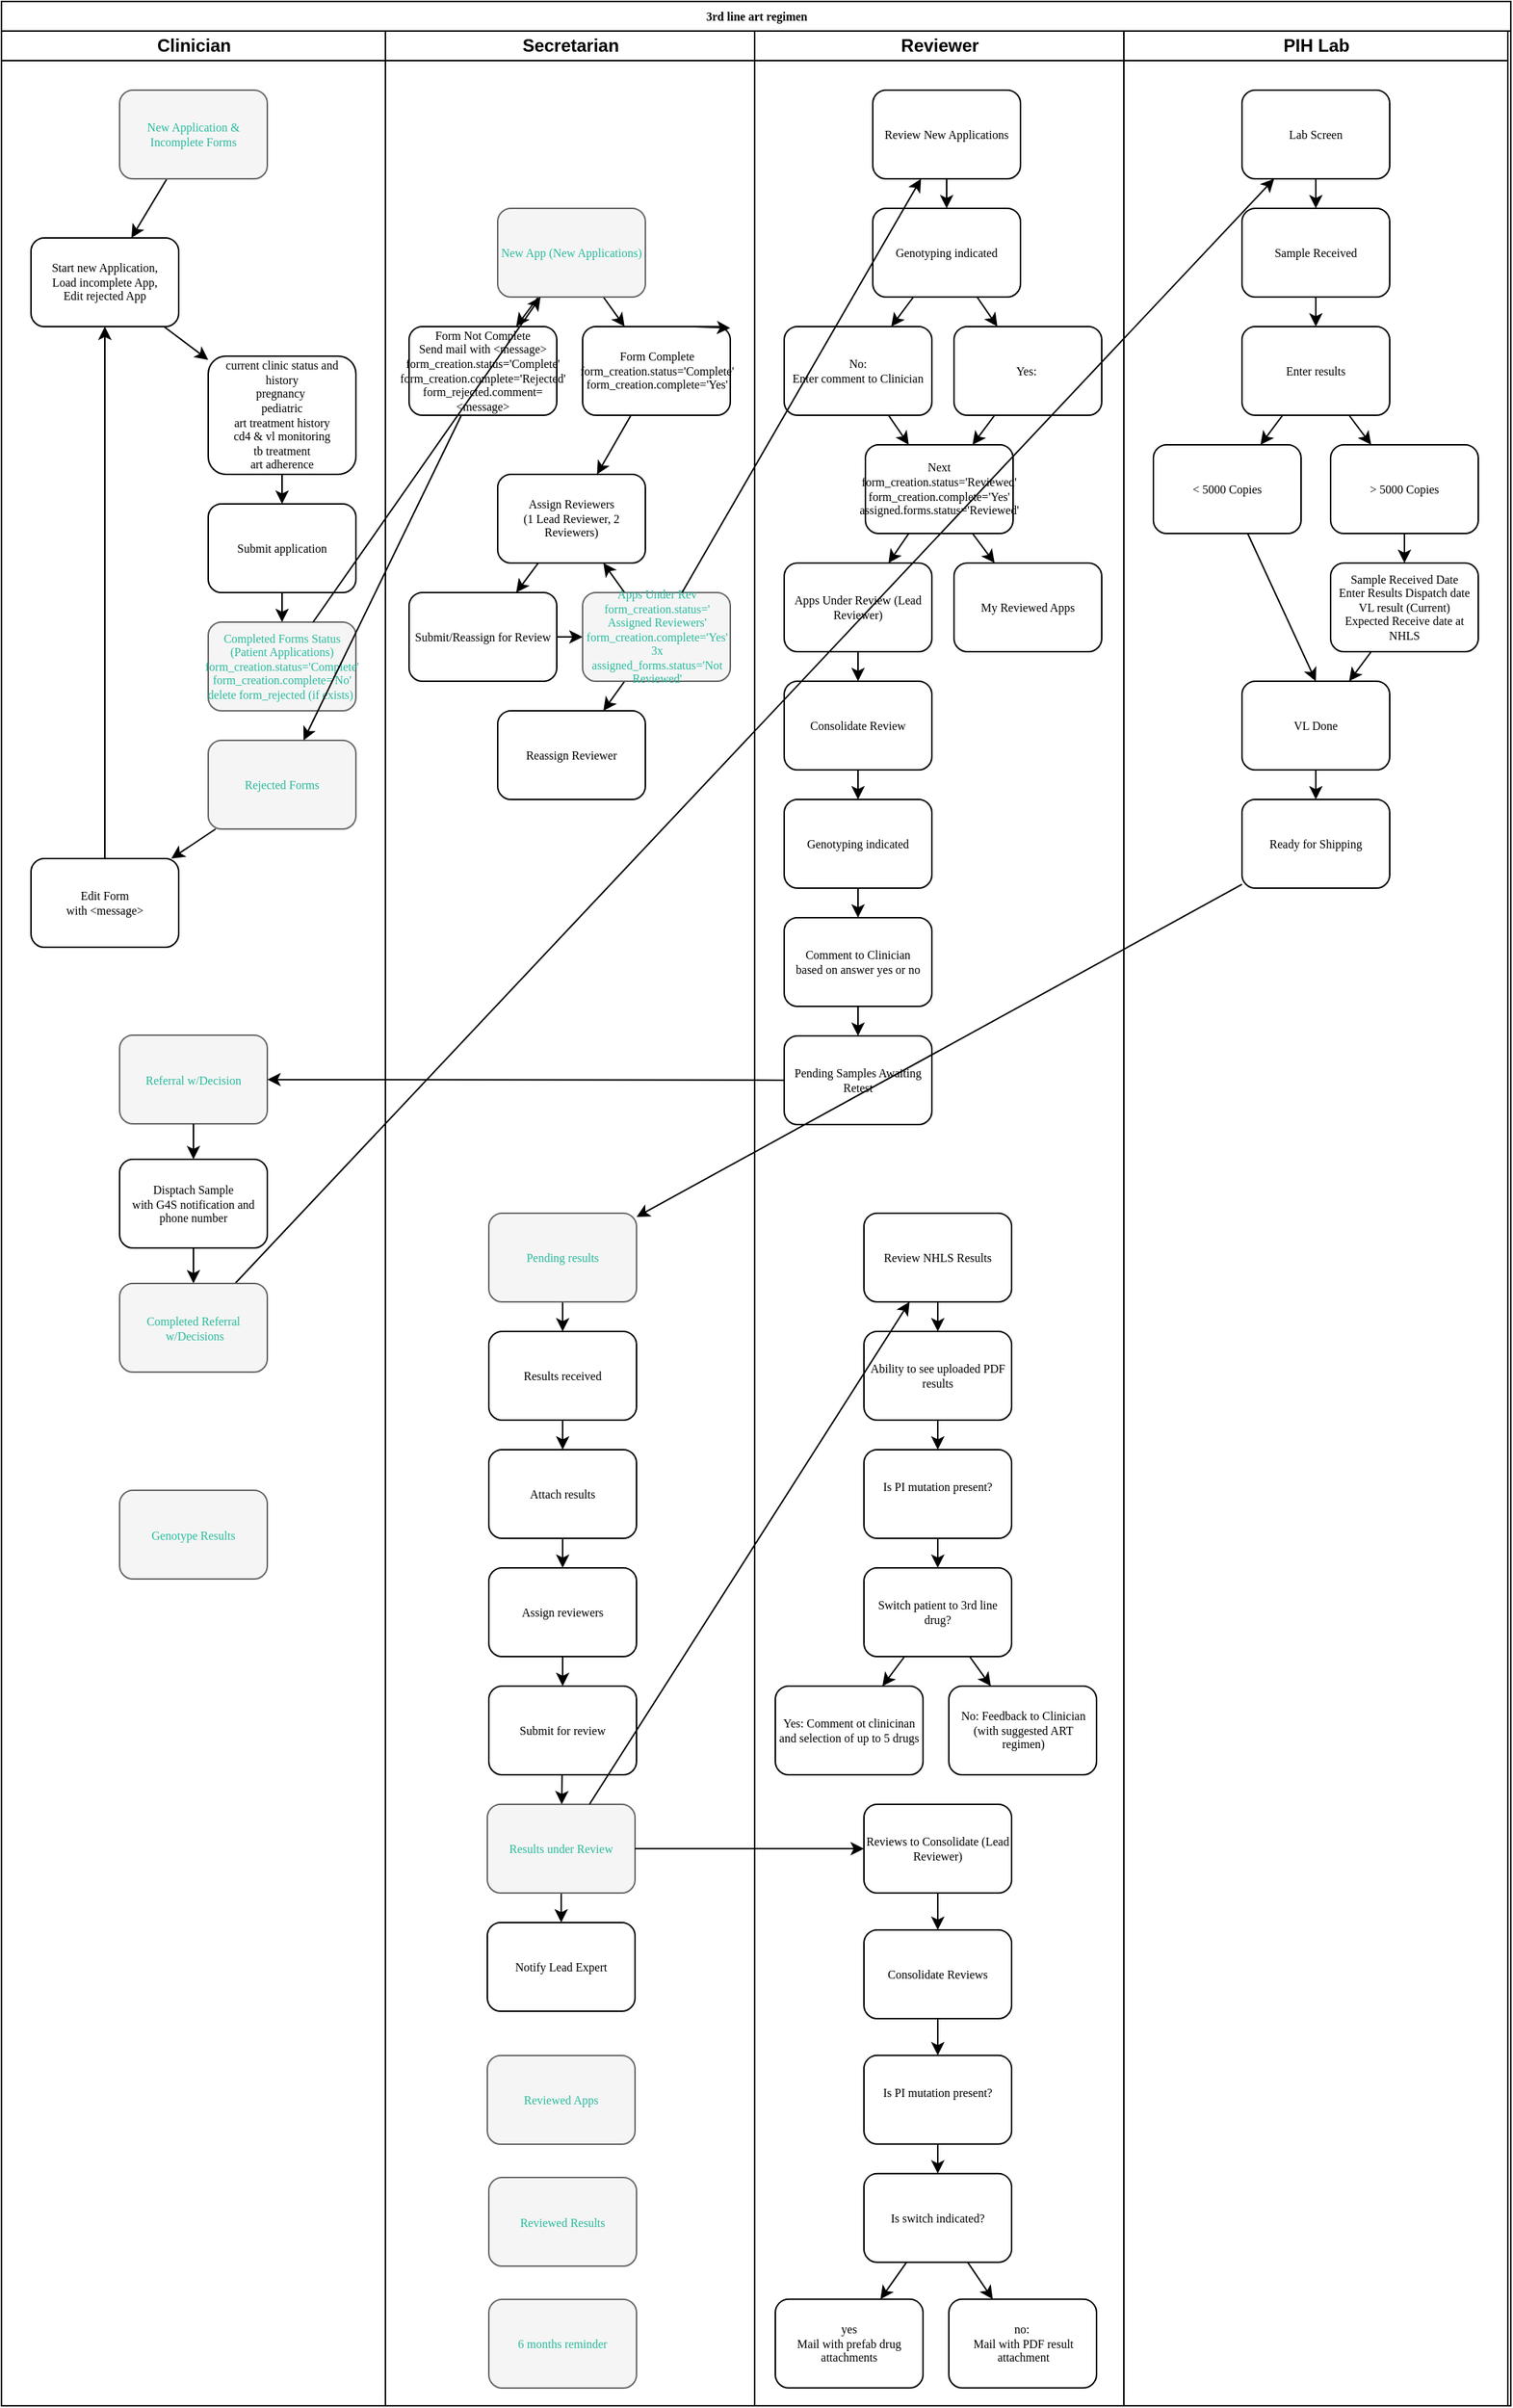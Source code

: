<mxfile version="10.6.5" type="device"><diagram name="Page-1" id="74e2e168-ea6b-b213-b513-2b3c1d86103e"><mxGraphModel dx="1030" dy="831" grid="1" gridSize="10" guides="1" tooltips="1" connect="1" arrows="1" fold="1" page="1" pageScale="1" pageWidth="1169" pageHeight="827" background="#ffffff" math="0" shadow="0"><root><mxCell id="0"/><mxCell id="1" parent="0"/><mxCell id="77e6c97f196da883-1" value="3rd line art regimen" style="swimlane;html=1;childLayout=stackLayout;startSize=20;rounded=0;shadow=0;labelBackgroundColor=none;strokeColor=#000000;strokeWidth=1;fillColor=#ffffff;fontFamily=Verdana;fontSize=8;fontColor=#000000;align=center;" parent="1" vertex="1"><mxGeometry x="12" y="14" width="1022" height="1627" as="geometry"/></mxCell><mxCell id="77e6c97f196da883-2" value="Clinician" style="swimlane;html=1;startSize=20;fontColor=#000000;" parent="77e6c97f196da883-1" vertex="1"><mxGeometry y="20" width="260" height="1607" as="geometry"/></mxCell><mxCell id="GczXTfIExfmwUcW1Tq5g-2" value="" style="rounded=0;orthogonalLoop=1;jettySize=auto;html=1;" edge="1" parent="77e6c97f196da883-2" source="77e6c97f196da883-8" target="GczXTfIExfmwUcW1Tq5g-1"><mxGeometry relative="1" as="geometry"/></mxCell><mxCell id="77e6c97f196da883-8" value="New Application &amp;amp; Incomplete Forms&lt;br&gt;" style="rounded=1;whiteSpace=wrap;html=1;shadow=0;labelBackgroundColor=none;strokeColor=#666666;strokeWidth=1;fillColor=#f5f5f5;fontFamily=Verdana;fontSize=8;fontColor=#28BB9C;align=center;" parent="77e6c97f196da883-2" vertex="1"><mxGeometry x="80" y="40" width="100" height="60" as="geometry"/></mxCell><mxCell id="GczXTfIExfmwUcW1Tq5g-4" value="" style="rounded=0;orthogonalLoop=1;jettySize=auto;html=1;" edge="1" parent="77e6c97f196da883-2" source="GczXTfIExfmwUcW1Tq5g-1" target="77e6c97f196da883-9"><mxGeometry relative="1" as="geometry"/></mxCell><mxCell id="GczXTfIExfmwUcW1Tq5g-1" value="Start new Application,&lt;br&gt;Load incomplete App,&lt;br&gt;Edit rejected App&lt;br&gt;" style="rounded=1;whiteSpace=wrap;html=1;shadow=0;labelBackgroundColor=none;strokeColor=#000000;strokeWidth=1;fillColor=#ffffff;fontFamily=Verdana;fontSize=8;fontColor=#000000;align=center;" vertex="1" parent="77e6c97f196da883-2"><mxGeometry x="20" y="140" width="100" height="60" as="geometry"/></mxCell><mxCell id="GczXTfIExfmwUcW1Tq5g-6" value="" style="rounded=0;orthogonalLoop=1;jettySize=auto;html=1;" edge="1" parent="77e6c97f196da883-2" source="77e6c97f196da883-9" target="GczXTfIExfmwUcW1Tq5g-5"><mxGeometry relative="1" as="geometry"/></mxCell><mxCell id="77e6c97f196da883-9" value="&lt;div&gt;current clinic status and history&lt;/div&gt;&lt;div&gt;pregnancy&amp;nbsp;&lt;/div&gt;&lt;div&gt;pediatric&lt;/div&gt;&lt;div&gt;art treatment history&lt;/div&gt;&lt;div&gt;cd4 &amp;amp; vl monitoring&lt;/div&gt;&lt;div&gt;tb treatment&lt;/div&gt;&lt;div&gt;art adherence&lt;/div&gt;" style="rounded=1;whiteSpace=wrap;html=1;shadow=0;labelBackgroundColor=none;strokeColor=#000000;strokeWidth=1;fillColor=#ffffff;fontFamily=Verdana;fontSize=8;fontColor=#000000;align=center;" parent="77e6c97f196da883-2" vertex="1"><mxGeometry x="140" y="220" width="100" height="80" as="geometry"/></mxCell><mxCell id="GczXTfIExfmwUcW1Tq5g-8" value="" style="rounded=0;orthogonalLoop=1;jettySize=auto;html=1;" edge="1" parent="77e6c97f196da883-2" source="GczXTfIExfmwUcW1Tq5g-5" target="GczXTfIExfmwUcW1Tq5g-7"><mxGeometry relative="1" as="geometry"/></mxCell><mxCell id="GczXTfIExfmwUcW1Tq5g-5" value="&lt;div&gt;Submit application&lt;/div&gt;" style="rounded=1;whiteSpace=wrap;html=1;shadow=0;labelBackgroundColor=none;strokeColor=#000000;strokeWidth=1;fillColor=#ffffff;fontFamily=Verdana;fontSize=8;fontColor=#000000;align=center;" vertex="1" parent="77e6c97f196da883-2"><mxGeometry x="140" y="320" width="100" height="60" as="geometry"/></mxCell><mxCell id="GczXTfIExfmwUcW1Tq5g-7" value="&lt;div&gt;Completed Forms Status (Patient Applications)&lt;/div&gt;&lt;div&gt;form_creation.status='Complete'&lt;/div&gt;&lt;div&gt;form_creation.complete='No'&lt;/div&gt;&lt;div&gt;delete form_rejected (if exists)&amp;nbsp;&lt;/div&gt;" style="rounded=1;whiteSpace=wrap;html=1;shadow=0;labelBackgroundColor=none;strokeColor=#666666;strokeWidth=1;fillColor=#f5f5f5;fontFamily=Verdana;fontSize=8;fontColor=#28BB9C;align=center;" vertex="1" parent="77e6c97f196da883-2"><mxGeometry x="140" y="400" width="100" height="60" as="geometry"/></mxCell><mxCell id="GczXTfIExfmwUcW1Tq5g-21" value="" style="rounded=0;orthogonalLoop=1;jettySize=auto;html=1;" edge="1" parent="77e6c97f196da883-2" source="GczXTfIExfmwUcW1Tq5g-16" target="GczXTfIExfmwUcW1Tq5g-20"><mxGeometry relative="1" as="geometry"/></mxCell><mxCell id="GczXTfIExfmwUcW1Tq5g-16" value="Rejected Forms" style="rounded=1;whiteSpace=wrap;html=1;shadow=0;labelBackgroundColor=none;strokeColor=#666666;strokeWidth=1;fillColor=#f5f5f5;fontFamily=Verdana;fontSize=8;fontColor=#28BB9C;align=center;" vertex="1" parent="77e6c97f196da883-2"><mxGeometry x="140" y="480" width="100" height="60" as="geometry"/></mxCell><mxCell id="GczXTfIExfmwUcW1Tq5g-23" value="" style="rounded=0;orthogonalLoop=1;jettySize=auto;html=1;" edge="1" parent="77e6c97f196da883-2" source="GczXTfIExfmwUcW1Tq5g-20" target="GczXTfIExfmwUcW1Tq5g-1"><mxGeometry relative="1" as="geometry"/></mxCell><mxCell id="GczXTfIExfmwUcW1Tq5g-20" value="Edit Form&lt;br&gt;with &amp;lt;message&amp;gt;&lt;br&gt;" style="rounded=1;whiteSpace=wrap;html=1;shadow=0;labelBackgroundColor=none;strokeColor=#000000;strokeWidth=1;fillColor=#ffffff;fontFamily=Verdana;fontSize=8;fontColor=#000000;align=center;" vertex="1" parent="77e6c97f196da883-2"><mxGeometry x="20" y="560" width="100" height="60" as="geometry"/></mxCell><mxCell id="GczXTfIExfmwUcW1Tq5g-62" value="Referral w/Decision" style="rounded=1;whiteSpace=wrap;html=1;shadow=0;labelBackgroundColor=none;strokeColor=#666666;strokeWidth=1;fillColor=#f5f5f5;fontFamily=Verdana;fontSize=8;fontColor=#28BB9C;align=center;" vertex="1" parent="77e6c97f196da883-2"><mxGeometry x="80" y="679.5" width="100" height="60" as="geometry"/></mxCell><mxCell id="77e6c97f196da883-3" value="Secretarian" style="swimlane;html=1;startSize=20;" parent="77e6c97f196da883-1" vertex="1"><mxGeometry x="260" y="20" width="250" height="1607" as="geometry"/></mxCell><mxCell id="GczXTfIExfmwUcW1Tq5g-15" value="" style="rounded=0;orthogonalLoop=1;jettySize=auto;html=1;" edge="1" parent="77e6c97f196da883-3" source="GczXTfIExfmwUcW1Tq5g-10" target="GczXTfIExfmwUcW1Tq5g-14"><mxGeometry relative="1" as="geometry"><mxPoint x="90" y="240" as="sourcePoint"/></mxGeometry></mxCell><mxCell id="GczXTfIExfmwUcW1Tq5g-27" value="" style="rounded=0;orthogonalLoop=1;jettySize=auto;html=1;" edge="1" parent="77e6c97f196da883-3" source="GczXTfIExfmwUcW1Tq5g-10" target="GczXTfIExfmwUcW1Tq5g-26"><mxGeometry relative="1" as="geometry"/></mxCell><mxCell id="GczXTfIExfmwUcW1Tq5g-10" value="&lt;div&gt;New App (New Applications)&lt;/div&gt;" style="rounded=1;whiteSpace=wrap;html=1;shadow=0;labelBackgroundColor=none;strokeColor=#666666;strokeWidth=1;fillColor=#f5f5f5;fontFamily=Verdana;fontSize=8;fontColor=#28BB9C;align=center;" vertex="1" parent="77e6c97f196da883-3"><mxGeometry x="76" y="120" width="100" height="60" as="geometry"/></mxCell><mxCell id="GczXTfIExfmwUcW1Tq5g-30" value="" style="rounded=0;orthogonalLoop=1;jettySize=auto;html=1;" edge="1" parent="77e6c97f196da883-3" source="GczXTfIExfmwUcW1Tq5g-26" target="GczXTfIExfmwUcW1Tq5g-29"><mxGeometry relative="1" as="geometry"/></mxCell><mxCell id="GczXTfIExfmwUcW1Tq5g-26" value="&lt;div&gt;Form Complete&lt;/div&gt;&lt;div&gt;form_creation.status='Complete'&lt;/div&gt;&lt;div&gt;form_creation.complete='Yes'&lt;/div&gt;" style="rounded=1;whiteSpace=wrap;html=1;shadow=0;labelBackgroundColor=none;strokeColor=#000000;strokeWidth=1;fillColor=#ffffff;fontFamily=Verdana;fontSize=8;fontColor=#000000;align=center;" vertex="1" parent="77e6c97f196da883-3"><mxGeometry x="133.5" y="200" width="100" height="60" as="geometry"/></mxCell><mxCell id="GczXTfIExfmwUcW1Tq5g-32" value="" style="rounded=0;orthogonalLoop=1;jettySize=auto;html=1;" edge="1" parent="77e6c97f196da883-3" source="GczXTfIExfmwUcW1Tq5g-29" target="GczXTfIExfmwUcW1Tq5g-31"><mxGeometry relative="1" as="geometry"/></mxCell><mxCell id="GczXTfIExfmwUcW1Tq5g-29" value="&lt;div&gt;Assign Reviewers&lt;/div&gt;&lt;div&gt;(1 Lead Reviewer, 2 Reviewers)&lt;/div&gt;" style="rounded=1;whiteSpace=wrap;html=1;shadow=0;labelBackgroundColor=none;strokeColor=#000000;strokeWidth=1;fillColor=#ffffff;fontFamily=Verdana;fontSize=8;fontColor=#000000;align=center;" vertex="1" parent="77e6c97f196da883-3"><mxGeometry x="76" y="300" width="100" height="60" as="geometry"/></mxCell><mxCell id="GczXTfIExfmwUcW1Tq5g-34" value="" style="rounded=0;orthogonalLoop=1;jettySize=auto;html=1;" edge="1" parent="77e6c97f196da883-3" source="GczXTfIExfmwUcW1Tq5g-31" target="GczXTfIExfmwUcW1Tq5g-33"><mxGeometry relative="1" as="geometry"/></mxCell><mxCell id="GczXTfIExfmwUcW1Tq5g-31" value="&lt;div&gt;Submit/Reassign for Review&lt;/div&gt;" style="rounded=1;whiteSpace=wrap;html=1;shadow=0;labelBackgroundColor=none;strokeColor=#000000;strokeWidth=1;fillColor=#ffffff;fontFamily=Verdana;fontSize=8;fontColor=#000000;align=center;" vertex="1" parent="77e6c97f196da883-3"><mxGeometry x="16" y="380" width="100" height="60" as="geometry"/></mxCell><mxCell id="GczXTfIExfmwUcW1Tq5g-36" value="" style="rounded=0;orthogonalLoop=1;jettySize=auto;html=1;" edge="1" parent="77e6c97f196da883-3" source="GczXTfIExfmwUcW1Tq5g-33" target="GczXTfIExfmwUcW1Tq5g-35"><mxGeometry relative="1" as="geometry"/></mxCell><mxCell id="GczXTfIExfmwUcW1Tq5g-38" value="" style="rounded=0;orthogonalLoop=1;jettySize=auto;html=1;" edge="1" parent="77e6c97f196da883-3" source="GczXTfIExfmwUcW1Tq5g-33" target="GczXTfIExfmwUcW1Tq5g-29"><mxGeometry relative="1" as="geometry"/></mxCell><mxCell id="GczXTfIExfmwUcW1Tq5g-35" value="&lt;div&gt;Reassign Reviewer&lt;/div&gt;" style="rounded=1;whiteSpace=wrap;html=1;shadow=0;labelBackgroundColor=none;strokeColor=#000000;strokeWidth=1;fillColor=#ffffff;fontFamily=Verdana;fontSize=8;fontColor=#000000;align=center;" vertex="1" parent="77e6c97f196da883-3"><mxGeometry x="76" y="460" width="100" height="60" as="geometry"/></mxCell><mxCell id="GczXTfIExfmwUcW1Tq5g-14" value="&lt;div&gt;Form Not Complete&lt;/div&gt;&lt;div&gt;&lt;div&gt;Send mail with &amp;lt;message&amp;gt;&lt;/div&gt;&lt;div&gt;form_creation.status='Complete'&lt;/div&gt;&lt;div&gt;form_creation.complete='Rejected'&lt;/div&gt;&lt;div&gt;form_rejected.comment=&amp;lt;message&amp;gt;&lt;/div&gt;&lt;/div&gt;" style="rounded=1;whiteSpace=wrap;html=1;shadow=0;labelBackgroundColor=none;strokeColor=#000000;strokeWidth=1;fillColor=#ffffff;fontFamily=Verdana;fontSize=8;fontColor=#000000;align=center;" vertex="1" parent="77e6c97f196da883-3"><mxGeometry x="16" y="200" width="100" height="60" as="geometry"/></mxCell><mxCell id="GczXTfIExfmwUcW1Tq5g-28" style="rounded=0;orthogonalLoop=1;jettySize=auto;html=1;exitX=0.75;exitY=0;exitDx=0;exitDy=0;entryX=1;entryY=0.017;entryDx=0;entryDy=0;entryPerimeter=0;" edge="1" parent="77e6c97f196da883-3" source="GczXTfIExfmwUcW1Tq5g-26" target="GczXTfIExfmwUcW1Tq5g-26"><mxGeometry relative="1" as="geometry"/></mxCell><mxCell id="GczXTfIExfmwUcW1Tq5g-89" value="" style="rounded=0;orthogonalLoop=1;jettySize=auto;html=1;" edge="1" parent="77e6c97f196da883-3" source="GczXTfIExfmwUcW1Tq5g-86" target="GczXTfIExfmwUcW1Tq5g-88"><mxGeometry relative="1" as="geometry"/></mxCell><mxCell id="GczXTfIExfmwUcW1Tq5g-86" value="&lt;div&gt;Pending results&lt;/div&gt;" style="rounded=1;whiteSpace=wrap;html=1;shadow=0;labelBackgroundColor=none;strokeColor=#666666;strokeWidth=1;fillColor=#f5f5f5;fontFamily=Verdana;fontSize=8;fontColor=#28BB9C;align=center;" vertex="1" parent="77e6c97f196da883-3"><mxGeometry x="70" y="800" width="100" height="60" as="geometry"/></mxCell><mxCell id="GczXTfIExfmwUcW1Tq5g-88" value="&lt;div&gt;Results received&lt;/div&gt;" style="rounded=1;whiteSpace=wrap;html=1;shadow=0;labelBackgroundColor=none;strokeColor=#000000;strokeWidth=1;fillColor=#ffffff;fontFamily=Verdana;fontSize=8;fontColor=#000000;align=center;" vertex="1" parent="77e6c97f196da883-3"><mxGeometry x="70" y="880" width="100" height="60" as="geometry"/></mxCell><mxCell id="GczXTfIExfmwUcW1Tq5g-33" value="&lt;div&gt;Apps Under Rev&lt;/div&gt;&lt;div&gt;&lt;div&gt;form_creation.status='&lt;br&gt;Assigned Reviewers'&lt;/div&gt;&lt;div&gt;form_creation.complete='Yes'&lt;/div&gt;&lt;div&gt;3x assigned_forms.status='Not Reviewed'&lt;/div&gt;&lt;/div&gt;" style="rounded=1;whiteSpace=wrap;html=1;shadow=0;labelBackgroundColor=none;strokeColor=#666666;strokeWidth=1;fillColor=#f5f5f5;fontFamily=Verdana;fontSize=8;fontColor=#28BB9C;align=center;" vertex="1" parent="77e6c97f196da883-3"><mxGeometry x="133.5" y="380" width="100" height="60" as="geometry"/></mxCell><mxCell id="GczXTfIExfmwUcW1Tq5g-90" value="&lt;div&gt;Attach results&lt;/div&gt;" style="rounded=1;whiteSpace=wrap;html=1;shadow=0;labelBackgroundColor=none;strokeColor=#000000;strokeWidth=1;fillColor=#ffffff;fontFamily=Verdana;fontSize=8;fontColor=#000000;align=center;" vertex="1" parent="77e6c97f196da883-3"><mxGeometry x="70" y="960" width="100" height="60" as="geometry"/></mxCell><mxCell id="GczXTfIExfmwUcW1Tq5g-92" value="&lt;div&gt;Assign reviewers&lt;/div&gt;" style="rounded=1;whiteSpace=wrap;html=1;shadow=0;labelBackgroundColor=none;strokeColor=#000000;strokeWidth=1;fillColor=#ffffff;fontFamily=Verdana;fontSize=8;fontColor=#000000;align=center;" vertex="1" parent="77e6c97f196da883-3"><mxGeometry x="70" y="1040" width="100" height="60" as="geometry"/></mxCell><mxCell id="GczXTfIExfmwUcW1Tq5g-94" value="&lt;div&gt;Submit for review&lt;/div&gt;" style="rounded=1;whiteSpace=wrap;html=1;shadow=0;labelBackgroundColor=none;strokeColor=#000000;strokeWidth=1;fillColor=#ffffff;fontFamily=Verdana;fontSize=8;fontColor=#000000;align=center;" vertex="1" parent="77e6c97f196da883-3"><mxGeometry x="70" y="1120" width="100" height="60" as="geometry"/></mxCell><mxCell id="GczXTfIExfmwUcW1Tq5g-118" value="" style="edgeStyle=none;rounded=0;orthogonalLoop=1;jettySize=auto;html=1;" edge="1" parent="77e6c97f196da883-3" source="GczXTfIExfmwUcW1Tq5g-96" target="GczXTfIExfmwUcW1Tq5g-117"><mxGeometry relative="1" as="geometry"/></mxCell><mxCell id="GczXTfIExfmwUcW1Tq5g-96" value="&lt;div&gt;Results under Review&lt;/div&gt;" style="rounded=1;whiteSpace=wrap;html=1;shadow=0;labelBackgroundColor=none;strokeColor=#666666;strokeWidth=1;fillColor=#f5f5f5;fontFamily=Verdana;fontSize=8;fontColor=#28BB9C;align=center;" vertex="1" parent="77e6c97f196da883-3"><mxGeometry x="69" y="1200" width="100" height="60" as="geometry"/></mxCell><mxCell id="GczXTfIExfmwUcW1Tq5g-117" value="Notify Lead Expert" style="rounded=1;whiteSpace=wrap;html=1;shadow=0;labelBackgroundColor=none;strokeColor=#000000;strokeWidth=1;fillColor=#ffffff;fontFamily=Verdana;fontSize=8;fontColor=#000000;align=center;" vertex="1" parent="77e6c97f196da883-3"><mxGeometry x="69" y="1280" width="100" height="60" as="geometry"/></mxCell><mxCell id="GczXTfIExfmwUcW1Tq5g-130" value="Reviewed Apps" style="rounded=1;whiteSpace=wrap;html=1;shadow=0;labelBackgroundColor=none;strokeColor=#666666;strokeWidth=1;fillColor=#f5f5f5;fontFamily=Verdana;fontSize=8;fontColor=#28BB9C;align=center;" vertex="1" parent="77e6c97f196da883-3"><mxGeometry x="69" y="1370" width="100" height="60" as="geometry"/></mxCell><mxCell id="GczXTfIExfmwUcW1Tq5g-132" value="Reviewed Results" style="rounded=1;whiteSpace=wrap;html=1;shadow=0;labelBackgroundColor=none;strokeColor=#666666;strokeWidth=1;fillColor=#f5f5f5;fontFamily=Verdana;fontSize=8;fontColor=#28BB9C;align=center;" vertex="1" parent="77e6c97f196da883-3"><mxGeometry x="70" y="1452.5" width="100" height="60" as="geometry"/></mxCell><mxCell id="GczXTfIExfmwUcW1Tq5g-134" value="6 months reminder" style="rounded=1;whiteSpace=wrap;html=1;shadow=0;labelBackgroundColor=none;strokeColor=#666666;strokeWidth=1;fillColor=#f5f5f5;fontFamily=Verdana;fontSize=8;fontColor=#28BB9C;align=center;" vertex="1" parent="77e6c97f196da883-3"><mxGeometry x="70" y="1535" width="100" height="60" as="geometry"/></mxCell><mxCell id="GczXTfIExfmwUcW1Tq5g-91" value="" style="rounded=0;orthogonalLoop=1;jettySize=auto;html=1;" edge="1" parent="77e6c97f196da883-3" source="GczXTfIExfmwUcW1Tq5g-88" target="GczXTfIExfmwUcW1Tq5g-90"><mxGeometry relative="1" as="geometry"/></mxCell><mxCell id="GczXTfIExfmwUcW1Tq5g-93" value="" style="rounded=0;orthogonalLoop=1;jettySize=auto;html=1;" edge="1" parent="77e6c97f196da883-3" source="GczXTfIExfmwUcW1Tq5g-90" target="GczXTfIExfmwUcW1Tq5g-92"><mxGeometry relative="1" as="geometry"/></mxCell><mxCell id="GczXTfIExfmwUcW1Tq5g-95" value="" style="rounded=0;orthogonalLoop=1;jettySize=auto;html=1;" edge="1" parent="77e6c97f196da883-3" source="GczXTfIExfmwUcW1Tq5g-92" target="GczXTfIExfmwUcW1Tq5g-94"><mxGeometry relative="1" as="geometry"/></mxCell><mxCell id="GczXTfIExfmwUcW1Tq5g-97" value="" style="rounded=0;orthogonalLoop=1;jettySize=auto;html=1;" edge="1" parent="77e6c97f196da883-3" source="GczXTfIExfmwUcW1Tq5g-94" target="GczXTfIExfmwUcW1Tq5g-96"><mxGeometry relative="1" as="geometry"/></mxCell><mxCell id="77e6c97f196da883-4" value="Reviewer" style="swimlane;html=1;startSize=20;" parent="77e6c97f196da883-1" vertex="1"><mxGeometry x="510" y="20" width="250" height="1607" as="geometry"/></mxCell><mxCell id="GczXTfIExfmwUcW1Tq5g-41" value="" style="rounded=0;orthogonalLoop=1;jettySize=auto;html=1;" edge="1" parent="77e6c97f196da883-4" source="77e6c97f196da883-14" target="GczXTfIExfmwUcW1Tq5g-40"><mxGeometry relative="1" as="geometry"/></mxCell><mxCell id="77e6c97f196da883-14" value="Review New Applications" style="rounded=1;whiteSpace=wrap;html=1;shadow=0;labelBackgroundColor=none;strokeColor=#000000;strokeWidth=1;fillColor=#ffffff;fontFamily=Verdana;fontSize=8;fontColor=#000000;align=center;" parent="77e6c97f196da883-4" vertex="1"><mxGeometry x="80" y="40" width="100" height="60" as="geometry"/></mxCell><mxCell id="GczXTfIExfmwUcW1Tq5g-40" value="Genotyping indicated" style="rounded=1;whiteSpace=wrap;html=1;shadow=0;labelBackgroundColor=none;strokeColor=#000000;strokeWidth=1;fillColor=#ffffff;fontFamily=Verdana;fontSize=8;fontColor=#000000;align=center;" vertex="1" parent="77e6c97f196da883-4"><mxGeometry x="80" y="120" width="100" height="60" as="geometry"/></mxCell><mxCell id="GczXTfIExfmwUcW1Tq5g-54" value="Consolidate Review&lt;br&gt;" style="rounded=1;whiteSpace=wrap;html=1;shadow=0;labelBackgroundColor=none;strokeColor=#000000;strokeWidth=1;fillColor=#ffffff;fontFamily=Verdana;fontSize=8;fontColor=#000000;align=center;" vertex="1" parent="77e6c97f196da883-4"><mxGeometry x="20" y="440" width="100" height="60" as="geometry"/></mxCell><mxCell id="GczXTfIExfmwUcW1Tq5g-59" value="" style="rounded=0;orthogonalLoop=1;jettySize=auto;html=1;" edge="1" parent="77e6c97f196da883-4" source="GczXTfIExfmwUcW1Tq5g-56" target="GczXTfIExfmwUcW1Tq5g-58"><mxGeometry relative="1" as="geometry"/></mxCell><mxCell id="GczXTfIExfmwUcW1Tq5g-56" value="Genotyping indicated&lt;br&gt;" style="rounded=1;whiteSpace=wrap;html=1;shadow=0;labelBackgroundColor=none;strokeColor=#000000;strokeWidth=1;fillColor=#ffffff;fontFamily=Verdana;fontSize=8;fontColor=#000000;align=center;" vertex="1" parent="77e6c97f196da883-4"><mxGeometry x="20" y="520" width="100" height="60" as="geometry"/></mxCell><mxCell id="GczXTfIExfmwUcW1Tq5g-61" value="" style="rounded=0;orthogonalLoop=1;jettySize=auto;html=1;" edge="1" parent="77e6c97f196da883-4" source="GczXTfIExfmwUcW1Tq5g-58" target="GczXTfIExfmwUcW1Tq5g-60"><mxGeometry relative="1" as="geometry"/></mxCell><mxCell id="GczXTfIExfmwUcW1Tq5g-58" value="Comment to Clinician&lt;br&gt;based on answer yes or no&lt;br&gt;" style="rounded=1;whiteSpace=wrap;html=1;shadow=0;labelBackgroundColor=none;strokeColor=#000000;strokeWidth=1;fillColor=#ffffff;fontFamily=Verdana;fontSize=8;fontColor=#000000;align=center;" vertex="1" parent="77e6c97f196da883-4"><mxGeometry x="20" y="600" width="100" height="60" as="geometry"/></mxCell><mxCell id="GczXTfIExfmwUcW1Tq5g-60" value="Pending Samples Awaiting Retest" style="rounded=1;whiteSpace=wrap;html=1;shadow=0;labelBackgroundColor=none;strokeColor=#000000;strokeWidth=1;fillColor=#ffffff;fontFamily=Verdana;fontSize=8;fontColor=#000000;align=center;" vertex="1" parent="77e6c97f196da883-4"><mxGeometry x="20" y="680" width="100" height="60" as="geometry"/></mxCell><mxCell id="GczXTfIExfmwUcW1Tq5g-57" value="" style="rounded=0;orthogonalLoop=1;jettySize=auto;html=1;" edge="1" parent="77e6c97f196da883-4" source="GczXTfIExfmwUcW1Tq5g-54" target="GczXTfIExfmwUcW1Tq5g-56"><mxGeometry relative="1" as="geometry"/></mxCell><mxCell id="GczXTfIExfmwUcW1Tq5g-52" value="Apps Under Review (Lead Reviewer)&lt;br&gt;" style="rounded=1;whiteSpace=wrap;html=1;shadow=0;labelBackgroundColor=none;strokeColor=#000000;strokeWidth=1;fillColor=#ffffff;fontFamily=Verdana;fontSize=8;fontColor=#000000;align=center;" vertex="1" parent="77e6c97f196da883-4"><mxGeometry x="20" y="360" width="100" height="60" as="geometry"/></mxCell><mxCell id="GczXTfIExfmwUcW1Tq5g-55" value="" style="rounded=0;orthogonalLoop=1;jettySize=auto;html=1;" edge="1" parent="77e6c97f196da883-4" source="GczXTfIExfmwUcW1Tq5g-52" target="GczXTfIExfmwUcW1Tq5g-54"><mxGeometry relative="1" as="geometry"/></mxCell><mxCell id="GczXTfIExfmwUcW1Tq5g-46" value="Next&lt;br&gt;form_creation.status='Reviewed'&lt;br&gt;form_creation.complete='Yes'&lt;br&gt;assigned.forms.status='Reviewed'&lt;br&gt;" style="rounded=1;whiteSpace=wrap;html=1;shadow=0;labelBackgroundColor=none;strokeColor=#000000;strokeWidth=1;fillColor=#ffffff;fontFamily=Verdana;fontSize=8;fontColor=#000000;align=center;" vertex="1" parent="77e6c97f196da883-4"><mxGeometry x="75" y="280" width="100" height="60" as="geometry"/></mxCell><mxCell id="GczXTfIExfmwUcW1Tq5g-53" value="" style="rounded=0;orthogonalLoop=1;jettySize=auto;html=1;" edge="1" parent="77e6c97f196da883-4" source="GczXTfIExfmwUcW1Tq5g-46" target="GczXTfIExfmwUcW1Tq5g-52"><mxGeometry relative="1" as="geometry"/></mxCell><mxCell id="GczXTfIExfmwUcW1Tq5g-50" value="My Reviewed Apps&lt;br&gt;" style="rounded=1;whiteSpace=wrap;html=1;shadow=0;labelBackgroundColor=none;strokeColor=#000000;strokeWidth=1;fillColor=#ffffff;fontFamily=Verdana;fontSize=8;fontColor=#000000;align=center;" vertex="1" parent="77e6c97f196da883-4"><mxGeometry x="135" y="360" width="100" height="60" as="geometry"/></mxCell><mxCell id="GczXTfIExfmwUcW1Tq5g-51" value="" style="rounded=0;orthogonalLoop=1;jettySize=auto;html=1;" edge="1" parent="77e6c97f196da883-4" source="GczXTfIExfmwUcW1Tq5g-46" target="GczXTfIExfmwUcW1Tq5g-50"><mxGeometry relative="1" as="geometry"/></mxCell><mxCell id="GczXTfIExfmwUcW1Tq5g-42" value="Yes:&amp;nbsp;" style="rounded=1;whiteSpace=wrap;html=1;shadow=0;labelBackgroundColor=none;strokeColor=#000000;strokeWidth=1;fillColor=#ffffff;fontFamily=Verdana;fontSize=8;fontColor=#000000;align=center;" vertex="1" parent="77e6c97f196da883-4"><mxGeometry x="135" y="200" width="100" height="60" as="geometry"/></mxCell><mxCell id="GczXTfIExfmwUcW1Tq5g-49" value="" style="rounded=0;orthogonalLoop=1;jettySize=auto;html=1;" edge="1" parent="77e6c97f196da883-4" source="GczXTfIExfmwUcW1Tq5g-42" target="GczXTfIExfmwUcW1Tq5g-46"><mxGeometry relative="1" as="geometry"/></mxCell><mxCell id="GczXTfIExfmwUcW1Tq5g-43" value="" style="rounded=0;orthogonalLoop=1;jettySize=auto;html=1;" edge="1" parent="77e6c97f196da883-4" source="GczXTfIExfmwUcW1Tq5g-40" target="GczXTfIExfmwUcW1Tq5g-42"><mxGeometry relative="1" as="geometry"/></mxCell><mxCell id="GczXTfIExfmwUcW1Tq5g-44" value="No:&lt;br&gt;Enter comment to Clinician&lt;br&gt;" style="rounded=1;whiteSpace=wrap;html=1;shadow=0;labelBackgroundColor=none;strokeColor=#000000;strokeWidth=1;fillColor=#ffffff;fontFamily=Verdana;fontSize=8;fontColor=#000000;align=center;" vertex="1" parent="77e6c97f196da883-4"><mxGeometry x="20" y="200" width="100" height="60" as="geometry"/></mxCell><mxCell id="GczXTfIExfmwUcW1Tq5g-47" value="" style="rounded=0;orthogonalLoop=1;jettySize=auto;html=1;" edge="1" parent="77e6c97f196da883-4" source="GczXTfIExfmwUcW1Tq5g-44" target="GczXTfIExfmwUcW1Tq5g-46"><mxGeometry relative="1" as="geometry"/></mxCell><mxCell id="GczXTfIExfmwUcW1Tq5g-45" value="" style="rounded=0;orthogonalLoop=1;jettySize=auto;html=1;" edge="1" parent="77e6c97f196da883-4" source="GczXTfIExfmwUcW1Tq5g-40" target="GczXTfIExfmwUcW1Tq5g-44"><mxGeometry relative="1" as="geometry"/></mxCell><mxCell id="GczXTfIExfmwUcW1Tq5g-104" value="Switch patient to 3rd line drug?&lt;br&gt;" style="rounded=1;whiteSpace=wrap;html=1;shadow=0;labelBackgroundColor=none;strokeColor=#000000;strokeWidth=1;fillColor=#ffffff;fontFamily=Verdana;fontSize=8;fontColor=#000000;align=center;" vertex="1" parent="77e6c97f196da883-4"><mxGeometry x="74" y="1040" width="100" height="60" as="geometry"/></mxCell><mxCell id="GczXTfIExfmwUcW1Tq5g-121" value="" style="edgeStyle=none;rounded=0;orthogonalLoop=1;jettySize=auto;html=1;" edge="1" parent="77e6c97f196da883-4" source="GczXTfIExfmwUcW1Tq5g-113" target="GczXTfIExfmwUcW1Tq5g-120"><mxGeometry relative="1" as="geometry"/></mxCell><mxCell id="GczXTfIExfmwUcW1Tq5g-102" value="Is PI mutation present?&lt;br&gt;&lt;br&gt;" style="rounded=1;whiteSpace=wrap;html=1;shadow=0;labelBackgroundColor=none;strokeColor=#000000;strokeWidth=1;fillColor=#ffffff;fontFamily=Verdana;fontSize=8;fontColor=#000000;align=center;" vertex="1" parent="77e6c97f196da883-4"><mxGeometry x="74" y="960" width="100" height="60" as="geometry"/></mxCell><mxCell id="GczXTfIExfmwUcW1Tq5g-123" value="" style="edgeStyle=none;rounded=0;orthogonalLoop=1;jettySize=auto;html=1;" edge="1" parent="77e6c97f196da883-4" source="GczXTfIExfmwUcW1Tq5g-120" target="GczXTfIExfmwUcW1Tq5g-122"><mxGeometry relative="1" as="geometry"/></mxCell><mxCell id="GczXTfIExfmwUcW1Tq5g-120" value="Is PI mutation present?&lt;br&gt;&lt;br&gt;" style="rounded=1;whiteSpace=wrap;html=1;shadow=0;labelBackgroundColor=none;strokeColor=#000000;strokeWidth=1;fillColor=#ffffff;fontFamily=Verdana;fontSize=8;fontColor=#000000;align=center;" vertex="1" parent="77e6c97f196da883-4"><mxGeometry x="74" y="1369.912" width="100" height="60" as="geometry"/></mxCell><mxCell id="GczXTfIExfmwUcW1Tq5g-125" value="" style="edgeStyle=none;rounded=0;orthogonalLoop=1;jettySize=auto;html=1;" edge="1" parent="77e6c97f196da883-4" source="GczXTfIExfmwUcW1Tq5g-122" target="GczXTfIExfmwUcW1Tq5g-124"><mxGeometry relative="1" as="geometry"/></mxCell><mxCell id="GczXTfIExfmwUcW1Tq5g-127" value="" style="edgeStyle=none;rounded=0;orthogonalLoop=1;jettySize=auto;html=1;" edge="1" parent="77e6c97f196da883-4" source="GczXTfIExfmwUcW1Tq5g-122" target="GczXTfIExfmwUcW1Tq5g-126"><mxGeometry relative="1" as="geometry"/></mxCell><mxCell id="GczXTfIExfmwUcW1Tq5g-122" value="Is switch indicated?&lt;br&gt;" style="rounded=1;whiteSpace=wrap;html=1;shadow=0;labelBackgroundColor=none;strokeColor=#000000;strokeWidth=1;fillColor=#ffffff;fontFamily=Verdana;fontSize=8;fontColor=#000000;align=center;" vertex="1" parent="77e6c97f196da883-4"><mxGeometry x="74" y="1449.912" width="100" height="60" as="geometry"/></mxCell><mxCell id="GczXTfIExfmwUcW1Tq5g-126" value="no:&amp;nbsp;&lt;br&gt;Mail with PDF result attachment&lt;br&gt;" style="rounded=1;whiteSpace=wrap;html=1;shadow=0;labelBackgroundColor=none;strokeColor=#000000;strokeWidth=1;fillColor=#ffffff;fontFamily=Verdana;fontSize=8;fontColor=#000000;align=center;" vertex="1" parent="77e6c97f196da883-4"><mxGeometry x="131.5" y="1534.912" width="100" height="60" as="geometry"/></mxCell><mxCell id="GczXTfIExfmwUcW1Tq5g-124" value="yes&lt;br&gt;Mail with prefab drug attachments&lt;br&gt;" style="rounded=1;whiteSpace=wrap;html=1;shadow=0;labelBackgroundColor=none;strokeColor=#000000;strokeWidth=1;fillColor=#ffffff;fontFamily=Verdana;fontSize=8;fontColor=#000000;align=center;" vertex="1" parent="77e6c97f196da883-4"><mxGeometry x="14" y="1534.912" width="100" height="60" as="geometry"/></mxCell><mxCell id="GczXTfIExfmwUcW1Tq5g-100" value="Ability to see uploaded PDF results" style="rounded=1;whiteSpace=wrap;html=1;shadow=0;labelBackgroundColor=none;strokeColor=#000000;strokeWidth=1;fillColor=#ffffff;fontFamily=Verdana;fontSize=8;fontColor=#000000;align=center;" vertex="1" parent="77e6c97f196da883-4"><mxGeometry x="74" y="880" width="100" height="60" as="geometry"/></mxCell><mxCell id="GczXTfIExfmwUcW1Tq5g-98" value="&lt;div&gt;Review NHLS Results&lt;/div&gt;" style="rounded=1;whiteSpace=wrap;html=1;shadow=0;labelBackgroundColor=none;strokeColor=#000000;strokeWidth=1;fillColor=#ffffff;fontFamily=Verdana;fontSize=8;fontColor=#000000;align=center;" vertex="1" parent="77e6c97f196da883-4"><mxGeometry x="74" y="800" width="100" height="60" as="geometry"/></mxCell><mxCell id="GczXTfIExfmwUcW1Tq5g-107" value="" style="rounded=0;orthogonalLoop=1;jettySize=auto;html=1;" edge="1" parent="77e6c97f196da883-4" source="GczXTfIExfmwUcW1Tq5g-104" target="GczXTfIExfmwUcW1Tq5g-106"><mxGeometry relative="1" as="geometry"/></mxCell><mxCell id="GczXTfIExfmwUcW1Tq5g-106" value="No: Feedback to Clinician (with suggested ART regimen)&lt;br&gt;" style="rounded=1;whiteSpace=wrap;html=1;shadow=0;labelBackgroundColor=none;strokeColor=#000000;strokeWidth=1;fillColor=#ffffff;fontFamily=Verdana;fontSize=8;fontColor=#000000;align=center;" vertex="1" parent="77e6c97f196da883-4"><mxGeometry x="131.5" y="1120" width="100" height="60" as="geometry"/></mxCell><mxCell id="GczXTfIExfmwUcW1Tq5g-108" value="Yes: Comment ot clinicinan and selection of up to 5 drugs&lt;br&gt;" style="rounded=1;whiteSpace=wrap;html=1;shadow=0;labelBackgroundColor=none;strokeColor=#000000;strokeWidth=1;fillColor=#ffffff;fontFamily=Verdana;fontSize=8;fontColor=#000000;align=center;" vertex="1" parent="77e6c97f196da883-4"><mxGeometry x="14" y="1120" width="100" height="60" as="geometry"/></mxCell><mxCell id="GczXTfIExfmwUcW1Tq5g-105" value="" style="rounded=0;orthogonalLoop=1;jettySize=auto;html=1;" edge="1" parent="77e6c97f196da883-4" source="GczXTfIExfmwUcW1Tq5g-102" target="GczXTfIExfmwUcW1Tq5g-104"><mxGeometry relative="1" as="geometry"/></mxCell><mxCell id="GczXTfIExfmwUcW1Tq5g-103" value="" style="rounded=0;orthogonalLoop=1;jettySize=auto;html=1;" edge="1" parent="77e6c97f196da883-4" source="GczXTfIExfmwUcW1Tq5g-100" target="GczXTfIExfmwUcW1Tq5g-102"><mxGeometry relative="1" as="geometry"/></mxCell><mxCell id="GczXTfIExfmwUcW1Tq5g-101" value="" style="rounded=0;orthogonalLoop=1;jettySize=auto;html=1;" edge="1" parent="77e6c97f196da883-4" source="GczXTfIExfmwUcW1Tq5g-98" target="GczXTfIExfmwUcW1Tq5g-100"><mxGeometry relative="1" as="geometry"/></mxCell><mxCell id="GczXTfIExfmwUcW1Tq5g-109" value="" style="rounded=0;orthogonalLoop=1;jettySize=auto;html=1;" edge="1" parent="77e6c97f196da883-4" source="GczXTfIExfmwUcW1Tq5g-104" target="GczXTfIExfmwUcW1Tq5g-108"><mxGeometry relative="1" as="geometry"/></mxCell><mxCell id="GczXTfIExfmwUcW1Tq5g-113" value="&lt;div&gt;Consolidate Reviews&lt;/div&gt;" style="rounded=1;whiteSpace=wrap;html=1;shadow=0;labelBackgroundColor=none;strokeColor=#000000;strokeWidth=1;fillColor=#ffffff;fontFamily=Verdana;fontSize=8;fontColor=#000000;align=center;" vertex="1" parent="77e6c97f196da883-4"><mxGeometry x="74" y="1285" width="100" height="60" as="geometry"/></mxCell><mxCell id="GczXTfIExfmwUcW1Tq5g-110" value="&lt;div&gt;Reviews to Consolidate (Lead Reviewer)&lt;/div&gt;" style="rounded=1;whiteSpace=wrap;html=1;shadow=0;labelBackgroundColor=none;strokeColor=#000000;strokeWidth=1;fillColor=#ffffff;fontFamily=Verdana;fontSize=8;fontColor=#000000;align=center;" vertex="1" parent="77e6c97f196da883-4"><mxGeometry x="74" y="1200" width="100" height="60" as="geometry"/></mxCell><mxCell id="GczXTfIExfmwUcW1Tq5g-114" value="" style="rounded=0;orthogonalLoop=1;jettySize=auto;html=1;" edge="1" parent="77e6c97f196da883-4" source="GczXTfIExfmwUcW1Tq5g-110" target="GczXTfIExfmwUcW1Tq5g-113"><mxGeometry relative="1" as="geometry"/></mxCell><mxCell id="GczXTfIExfmwUcW1Tq5g-99" value="" style="rounded=0;orthogonalLoop=1;jettySize=auto;html=1;" edge="1" parent="77e6c97f196da883-1" source="GczXTfIExfmwUcW1Tq5g-96" target="GczXTfIExfmwUcW1Tq5g-98"><mxGeometry relative="1" as="geometry"/></mxCell><mxCell id="GczXTfIExfmwUcW1Tq5g-111" value="" style="rounded=0;orthogonalLoop=1;jettySize=auto;html=1;" edge="1" parent="77e6c97f196da883-1" source="GczXTfIExfmwUcW1Tq5g-96" target="GczXTfIExfmwUcW1Tq5g-110"><mxGeometry relative="1" as="geometry"/></mxCell><mxCell id="77e6c97f196da883-5" value="PIH Lab" style="swimlane;html=1;startSize=20;" parent="77e6c97f196da883-1" vertex="1"><mxGeometry x="760" y="20" width="260" height="1607" as="geometry"/></mxCell><mxCell id="GczXTfIExfmwUcW1Tq5g-71" value="" style="rounded=0;orthogonalLoop=1;jettySize=auto;html=1;" edge="1" parent="77e6c97f196da883-5" source="GczXTfIExfmwUcW1Tq5g-68" target="GczXTfIExfmwUcW1Tq5g-70"><mxGeometry relative="1" as="geometry"/></mxCell><mxCell id="GczXTfIExfmwUcW1Tq5g-68" value="Lab Screen&lt;br&gt;" style="rounded=1;whiteSpace=wrap;html=1;shadow=0;labelBackgroundColor=none;strokeColor=#000000;strokeWidth=1;fillColor=#ffffff;fontFamily=Verdana;fontSize=8;fontColor=#000000;align=center;" vertex="1" parent="77e6c97f196da883-5"><mxGeometry x="80" y="40" width="100" height="60" as="geometry"/></mxCell><mxCell id="GczXTfIExfmwUcW1Tq5g-73" value="" style="rounded=0;orthogonalLoop=1;jettySize=auto;html=1;" edge="1" parent="77e6c97f196da883-5" source="GczXTfIExfmwUcW1Tq5g-70" target="GczXTfIExfmwUcW1Tq5g-72"><mxGeometry relative="1" as="geometry"/></mxCell><mxCell id="GczXTfIExfmwUcW1Tq5g-70" value="Sample Received&lt;br&gt;" style="rounded=1;whiteSpace=wrap;html=1;shadow=0;labelBackgroundColor=none;strokeColor=#000000;strokeWidth=1;fillColor=#ffffff;fontFamily=Verdana;fontSize=8;fontColor=#000000;align=center;" vertex="1" parent="77e6c97f196da883-5"><mxGeometry x="80" y="120" width="100" height="60" as="geometry"/></mxCell><mxCell id="GczXTfIExfmwUcW1Tq5g-75" value="" style="rounded=0;orthogonalLoop=1;jettySize=auto;html=1;" edge="1" parent="77e6c97f196da883-5" source="GczXTfIExfmwUcW1Tq5g-72" target="GczXTfIExfmwUcW1Tq5g-74"><mxGeometry relative="1" as="geometry"/></mxCell><mxCell id="GczXTfIExfmwUcW1Tq5g-77" value="" style="rounded=0;orthogonalLoop=1;jettySize=auto;html=1;" edge="1" parent="77e6c97f196da883-5" source="GczXTfIExfmwUcW1Tq5g-72" target="GczXTfIExfmwUcW1Tq5g-76"><mxGeometry relative="1" as="geometry"/></mxCell><mxCell id="GczXTfIExfmwUcW1Tq5g-72" value="Enter results&lt;br&gt;" style="rounded=1;whiteSpace=wrap;html=1;shadow=0;labelBackgroundColor=none;strokeColor=#000000;strokeWidth=1;fillColor=#ffffff;fontFamily=Verdana;fontSize=8;fontColor=#000000;align=center;" vertex="1" parent="77e6c97f196da883-5"><mxGeometry x="80" y="200" width="100" height="60" as="geometry"/></mxCell><mxCell id="GczXTfIExfmwUcW1Tq5g-76" value="&amp;gt; 5000 Copies&lt;br&gt;" style="rounded=1;whiteSpace=wrap;html=1;shadow=0;labelBackgroundColor=none;strokeColor=#000000;strokeWidth=1;fillColor=#ffffff;fontFamily=Verdana;fontSize=8;fontColor=#000000;align=center;" vertex="1" parent="77e6c97f196da883-5"><mxGeometry x="140" y="280" width="100" height="60" as="geometry"/></mxCell><mxCell id="GczXTfIExfmwUcW1Tq5g-74" value="&amp;lt; 5000 Copies&lt;br&gt;" style="rounded=1;whiteSpace=wrap;html=1;shadow=0;labelBackgroundColor=none;strokeColor=#000000;strokeWidth=1;fillColor=#ffffff;fontFamily=Verdana;fontSize=8;fontColor=#000000;align=center;" vertex="1" parent="77e6c97f196da883-5"><mxGeometry x="20" y="280" width="100" height="60" as="geometry"/></mxCell><mxCell id="GczXTfIExfmwUcW1Tq5g-78" value="&lt;div&gt;Sample Received Date&lt;/div&gt;&lt;div&gt;Enter Results Dispatch date&lt;/div&gt;&lt;div&gt;VL result (Current)&lt;/div&gt;&lt;div&gt;Expected Receive date at NHLS&lt;/div&gt;" style="rounded=1;whiteSpace=wrap;html=1;shadow=0;labelBackgroundColor=none;strokeColor=#000000;strokeWidth=1;fillColor=#ffffff;fontFamily=Verdana;fontSize=8;fontColor=#000000;align=center;" vertex="1" parent="77e6c97f196da883-5"><mxGeometry x="140" y="360" width="100" height="60" as="geometry"/></mxCell><mxCell id="GczXTfIExfmwUcW1Tq5g-79" value="" style="rounded=0;orthogonalLoop=1;jettySize=auto;html=1;" edge="1" parent="77e6c97f196da883-5" source="GczXTfIExfmwUcW1Tq5g-76" target="GczXTfIExfmwUcW1Tq5g-78"><mxGeometry relative="1" as="geometry"/></mxCell><mxCell id="GczXTfIExfmwUcW1Tq5g-80" value="&lt;div&gt;VL Done&lt;/div&gt;" style="rounded=1;whiteSpace=wrap;html=1;shadow=0;labelBackgroundColor=none;strokeColor=#000000;strokeWidth=1;fillColor=#ffffff;fontFamily=Verdana;fontSize=8;fontColor=#000000;align=center;" vertex="1" parent="77e6c97f196da883-5"><mxGeometry x="80" y="440" width="100" height="60" as="geometry"/></mxCell><mxCell id="GczXTfIExfmwUcW1Tq5g-81" value="" style="rounded=0;orthogonalLoop=1;jettySize=auto;html=1;" edge="1" parent="77e6c97f196da883-5" source="GczXTfIExfmwUcW1Tq5g-78" target="GczXTfIExfmwUcW1Tq5g-80"><mxGeometry relative="1" as="geometry"/></mxCell><mxCell id="GczXTfIExfmwUcW1Tq5g-83" value="" style="rounded=0;orthogonalLoop=1;jettySize=auto;html=1;entryX=0.5;entryY=0;entryDx=0;entryDy=0;" edge="1" parent="77e6c97f196da883-5" source="GczXTfIExfmwUcW1Tq5g-74" target="GczXTfIExfmwUcW1Tq5g-80"><mxGeometry relative="1" as="geometry"><mxPoint x="-60" y="1460" as="targetPoint"/></mxGeometry></mxCell><mxCell id="GczXTfIExfmwUcW1Tq5g-84" value="&lt;div&gt;Ready for Shipping&lt;/div&gt;" style="rounded=1;whiteSpace=wrap;html=1;shadow=0;labelBackgroundColor=none;strokeColor=#000000;strokeWidth=1;fillColor=#ffffff;fontFamily=Verdana;fontSize=8;fontColor=#000000;align=center;" vertex="1" parent="77e6c97f196da883-5"><mxGeometry x="80" y="520" width="100" height="60" as="geometry"/></mxCell><mxCell id="GczXTfIExfmwUcW1Tq5g-85" value="" style="rounded=0;orthogonalLoop=1;jettySize=auto;html=1;" edge="1" parent="77e6c97f196da883-5" source="GczXTfIExfmwUcW1Tq5g-80" target="GczXTfIExfmwUcW1Tq5g-84"><mxGeometry relative="1" as="geometry"/></mxCell><mxCell id="GczXTfIExfmwUcW1Tq5g-11" value="" style="rounded=0;orthogonalLoop=1;jettySize=auto;html=1;" edge="1" parent="77e6c97f196da883-1" source="GczXTfIExfmwUcW1Tq5g-7" target="GczXTfIExfmwUcW1Tq5g-10"><mxGeometry relative="1" as="geometry"/></mxCell><mxCell id="GczXTfIExfmwUcW1Tq5g-17" value="" style="rounded=0;orthogonalLoop=1;jettySize=auto;html=1;" edge="1" parent="77e6c97f196da883-1" source="GczXTfIExfmwUcW1Tq5g-14" target="GczXTfIExfmwUcW1Tq5g-16"><mxGeometry relative="1" as="geometry"/></mxCell><mxCell id="GczXTfIExfmwUcW1Tq5g-39" value="" style="rounded=0;orthogonalLoop=1;jettySize=auto;html=1;" edge="1" parent="77e6c97f196da883-1" source="GczXTfIExfmwUcW1Tq5g-33" target="77e6c97f196da883-14"><mxGeometry relative="1" as="geometry"/></mxCell><mxCell id="GczXTfIExfmwUcW1Tq5g-63" value="" style="rounded=0;orthogonalLoop=1;jettySize=auto;html=1;" edge="1" parent="77e6c97f196da883-1" source="GczXTfIExfmwUcW1Tq5g-60" target="GczXTfIExfmwUcW1Tq5g-62"><mxGeometry relative="1" as="geometry"/></mxCell><mxCell id="GczXTfIExfmwUcW1Tq5g-87" value="" style="rounded=0;orthogonalLoop=1;jettySize=auto;html=1;" edge="1" parent="77e6c97f196da883-1" source="GczXTfIExfmwUcW1Tq5g-84" target="GczXTfIExfmwUcW1Tq5g-86"><mxGeometry relative="1" as="geometry"/></mxCell><mxCell id="GczXTfIExfmwUcW1Tq5g-67" value="" style="rounded=0;orthogonalLoop=1;jettySize=auto;html=1;" edge="1" parent="1" source="GczXTfIExfmwUcW1Tq5g-64" target="GczXTfIExfmwUcW1Tq5g-66"><mxGeometry relative="1" as="geometry"/></mxCell><mxCell id="GczXTfIExfmwUcW1Tq5g-64" value="Disptach Sample&lt;br&gt;with G4S notification and phone number&lt;br&gt;" style="rounded=1;whiteSpace=wrap;html=1;shadow=0;labelBackgroundColor=none;strokeColor=#000000;strokeWidth=1;fillColor=#ffffff;fontFamily=Verdana;fontSize=8;fontColor=#000000;align=center;" vertex="1" parent="1"><mxGeometry x="92" y="797.5" width="100" height="60" as="geometry"/></mxCell><mxCell id="GczXTfIExfmwUcW1Tq5g-69" value="" style="rounded=0;orthogonalLoop=1;jettySize=auto;html=1;" edge="1" parent="1" source="GczXTfIExfmwUcW1Tq5g-66" target="GczXTfIExfmwUcW1Tq5g-68"><mxGeometry relative="1" as="geometry"/></mxCell><mxCell id="GczXTfIExfmwUcW1Tq5g-66" value="Completed Referral &amp;nbsp;w/Decisions&lt;br&gt;" style="rounded=1;whiteSpace=wrap;html=1;shadow=0;labelBackgroundColor=none;strokeColor=#666666;strokeWidth=1;fillColor=#f5f5f5;fontFamily=Verdana;fontSize=8;fontColor=#28BB9C;align=center;" vertex="1" parent="1"><mxGeometry x="92" y="881.5" width="100" height="60" as="geometry"/></mxCell><mxCell id="GczXTfIExfmwUcW1Tq5g-128" value="Genotype Results&lt;br&gt;" style="rounded=1;whiteSpace=wrap;html=1;shadow=0;labelBackgroundColor=none;strokeColor=#666666;strokeWidth=1;fillColor=#f5f5f5;fontFamily=Verdana;fontSize=8;fontColor=#28BB9C;align=center;" vertex="1" parent="1"><mxGeometry x="92" y="1021.5" width="100" height="60" as="geometry"/></mxCell><mxCell id="GczXTfIExfmwUcW1Tq5g-65" value="" style="rounded=0;orthogonalLoop=1;jettySize=auto;html=1;" edge="1" parent="1" source="GczXTfIExfmwUcW1Tq5g-62" target="GczXTfIExfmwUcW1Tq5g-64"><mxGeometry relative="1" as="geometry"/></mxCell></root></mxGraphModel></diagram></mxfile>